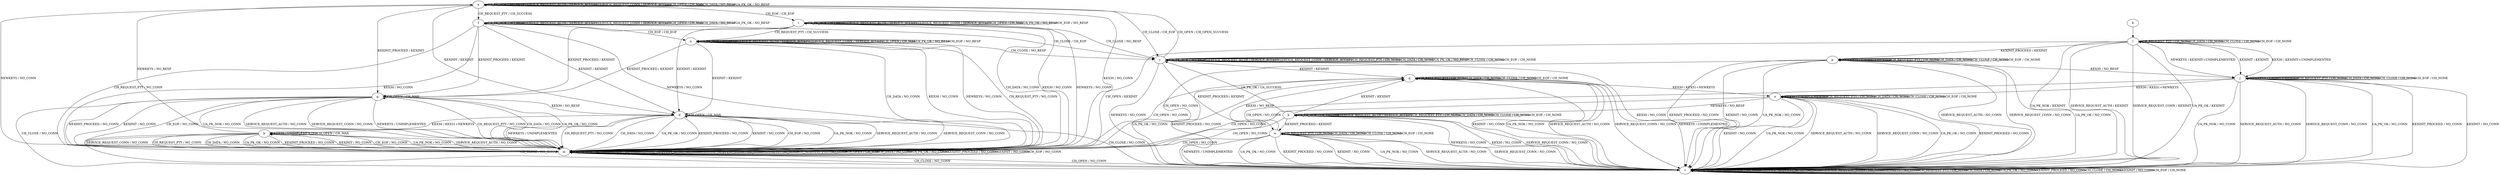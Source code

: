 digraph "" {
	graph ["Incoming time"=0.06467843055725098,
		"Outgoing time"=0.12675738334655762,
		Output="{'States': 18, 'Transitions': 222}",
		Reference="{'States': 18, 'Transitions': 222}",
		Solver=msat,
		Updated="{'States': 18, 'Transitions': 222}",
		"f-measure"=1.0,
		precision=1.0,
		recall=1.0
	];
	a -> a	[key=0,
		label="UA_PK_NOK / NO_RESP"];
	a -> a	[key=1,
		label="SERVICE_REQUEST_AUTH / SERVICE_ACCEPT"];
	a -> a	[key=2,
		label="SERVICE_REQUEST_CONN / SERVICE_ACCEPT"];
	a -> a	[key=3,
		label="CH_OPEN / CH_MAX"];
	a -> a	[key=4,
		label="CH_DATA / NO_RESP"];
	a -> a	[key=5,
		label="UA_PK_OK / NO_RESP"];
	a -> c	[key=0,
		label="CH_CLOSE / CH_EOF"];
	a -> d	[key=0,
		label="KEXINIT / KEXINIT"];
	a -> f	[key=0,
		label="CH_REQUEST_PTY / CH_SUCCESS"];
	a -> g	[key=0,
		label="KEXINIT_PROCEED / KEXINIT"];
	a -> i	[key=0,
		label="CH_EOF / CH_EOF"];
	a -> m	[key=0,
		label="KEX30 / NO_CONN"];
	a -> m	[key=1,
		label="NEWKEYS / NO_CONN"];
	b -> a	[key=0,
		label="NEWKEYS / NO_RESP"];
	b -> b	[key=0,
		label="KEX30 / UNIMPLEMENTED"];
	b -> b	[key=1,
		label="CH_OPEN / CH_MAX"];
	b -> m	[key=0,
		label="UA_PK_NOK / NO_CONN"];
	b -> m	[key=1,
		label="SERVICE_REQUEST_AUTH / NO_CONN"];
	b -> m	[key=2,
		label="SERVICE_REQUEST_CONN / NO_CONN"];
	b -> m	[key=3,
		label="CH_REQUEST_PTY / NO_CONN"];
	b -> m	[key=4,
		label="CH_DATA / NO_CONN"];
	b -> m	[key=5,
		label="UA_PK_OK / NO_CONN"];
	b -> m	[key=6,
		label="KEXINIT_PROCEED / NO_CONN"];
	b -> m	[key=7,
		label="KEXINIT / NO_CONN"];
	b -> m	[key=8,
		label="CH_EOF / NO_CONN"];
	b -> r	[key=0,
		label="CH_CLOSE / NO_CONN"];
	c -> a	[key=0,
		label="CH_OPEN / CH_OPEN_SUCCESS"];
	c -> c	[key=0,
		label="UA_PK_NOK / NO_RESP"];
	c -> c	[key=1,
		label="SERVICE_REQUEST_AUTH / SERVICE_ACCEPT"];
	c -> c	[key=2,
		label="SERVICE_REQUEST_CONN / SERVICE_ACCEPT"];
	c -> c	[key=3,
		label="CH_REQUEST_PTY / CH_NONE"];
	c -> c	[key=4,
		label="CH_DATA / CH_NONE"];
	c -> c	[key=5,
		label="UA_PK_OK / NO_RESP"];
	c -> c	[key=6,
		label="CH_CLOSE / CH_NONE"];
	c -> c	[key=7,
		label="CH_EOF / CH_NONE"];
	c -> e	[key=0,
		label="KEXINIT_PROCEED / KEXINIT"];
	c -> q	[key=0,
		label="KEXINIT / KEXINIT"];
	c -> r	[key=0,
		label="KEX30 / NO_CONN"];
	c -> r	[key=1,
		label="NEWKEYS / NO_CONN"];
	d -> b	[key=0,
		label="KEX30 / KEX31+NEWKEYS"];
	d -> d	[key=0,
		label="CH_OPEN / CH_MAX"];
	d -> m	[key=0,
		label="UA_PK_NOK / NO_CONN"];
	d -> m	[key=1,
		label="SERVICE_REQUEST_AUTH / NO_CONN"];
	d -> m	[key=2,
		label="SERVICE_REQUEST_CONN / NO_CONN"];
	d -> m	[key=3,
		label="NEWKEYS / UNIMPLEMENTED"];
	d -> m	[key=4,
		label="CH_REQUEST_PTY / NO_CONN"];
	d -> m	[key=5,
		label="CH_DATA / NO_CONN"];
	d -> m	[key=6,
		label="UA_PK_OK / NO_CONN"];
	d -> m	[key=7,
		label="KEXINIT_PROCEED / NO_CONN"];
	d -> m	[key=8,
		label="KEXINIT / NO_CONN"];
	d -> m	[key=9,
		label="CH_EOF / NO_CONN"];
	d -> r	[key=0,
		label="CH_CLOSE / NO_CONN"];
	e -> e	[key=0,
		label="CH_REQUEST_PTY / CH_NONE"];
	e -> e	[key=1,
		label="CH_DATA / CH_NONE"];
	e -> e	[key=2,
		label="CH_CLOSE / CH_NONE"];
	e -> e	[key=3,
		label="CH_EOF / CH_NONE"];
	e -> m	[key=0,
		label="CH_OPEN / NO_CONN"];
	e -> q	[key=0,
		label="KEX30 / NO_RESP"];
	e -> r	[key=0,
		label="UA_PK_NOK / NO_CONN"];
	e -> r	[key=1,
		label="SERVICE_REQUEST_AUTH / NO_CONN"];
	e -> r	[key=2,
		label="SERVICE_REQUEST_CONN / NO_CONN"];
	e -> r	[key=3,
		label="NEWKEYS / UNIMPLEMENTED"];
	e -> r	[key=4,
		label="UA_PK_OK / NO_CONN"];
	e -> r	[key=5,
		label="KEXINIT_PROCEED / NO_CONN"];
	e -> r	[key=6,
		label="KEXINIT / NO_CONN"];
	f -> c	[key=0,
		label="CH_CLOSE / CH_EOF"];
	f -> d	[key=0,
		label="KEXINIT / KEXINIT"];
	f -> f	[key=0,
		label="UA_PK_NOK / NO_RESP"];
	f -> f	[key=1,
		label="SERVICE_REQUEST_AUTH / SERVICE_ACCEPT"];
	f -> f	[key=2,
		label="SERVICE_REQUEST_CONN / SERVICE_ACCEPT"];
	f -> f	[key=3,
		label="CH_OPEN / CH_MAX"];
	f -> f	[key=4,
		label="CH_DATA / NO_RESP"];
	f -> f	[key=5,
		label="UA_PK_OK / NO_RESP"];
	f -> g	[key=0,
		label="KEXINIT_PROCEED / KEXINIT"];
	f -> m	[key=0,
		label="KEX30 / NO_CONN"];
	f -> m	[key=1,
		label="NEWKEYS / NO_CONN"];
	f -> m	[key=2,
		label="CH_REQUEST_PTY / NO_CONN"];
	f -> n	[key=0,
		label="CH_EOF / CH_EOF"];
	g -> d	[key=0,
		label="KEX30 / NO_RESP"];
	g -> g	[key=0,
		label="CH_OPEN / CH_MAX"];
	g -> m	[key=0,
		label="UA_PK_NOK / NO_CONN"];
	g -> m	[key=1,
		label="SERVICE_REQUEST_AUTH / NO_CONN"];
	g -> m	[key=2,
		label="SERVICE_REQUEST_CONN / NO_CONN"];
	g -> m	[key=3,
		label="NEWKEYS / UNIMPLEMENTED"];
	g -> m	[key=4,
		label="CH_REQUEST_PTY / NO_CONN"];
	g -> m	[key=5,
		label="CH_DATA / NO_CONN"];
	g -> m	[key=6,
		label="UA_PK_OK / NO_CONN"];
	g -> m	[key=7,
		label="KEXINIT_PROCEED / NO_CONN"];
	g -> m	[key=8,
		label="KEXINIT / NO_CONN"];
	g -> m	[key=9,
		label="CH_EOF / NO_CONN"];
	g -> r	[key=0,
		label="CH_CLOSE / NO_CONN"];
	h -> c	[key=0,
		label="UA_PK_OK / UA_SUCCESS"];
	h -> e	[key=0,
		label="KEXINIT_PROCEED / KEXINIT"];
	h -> h	[key=0,
		label="UA_PK_NOK / UA_FAILURE"];
	h -> h	[key=1,
		label="SERVICE_REQUEST_AUTH / SERVICE_ACCEPT"];
	h -> h	[key=2,
		label="CH_REQUEST_PTY / CH_NONE"];
	h -> h	[key=3,
		label="CH_DATA / CH_NONE"];
	h -> h	[key=4,
		label="CH_CLOSE / CH_NONE"];
	h -> h	[key=5,
		label="CH_EOF / CH_NONE"];
	h -> m	[key=0,
		label="CH_OPEN / NO_CONN"];
	h -> q	[key=0,
		label="KEXINIT / KEXINIT"];
	h -> r	[key=0,
		label="KEX30 / NO_CONN"];
	h -> r	[key=1,
		label="SERVICE_REQUEST_CONN / NO_CONN"];
	h -> r	[key=2,
		label="NEWKEYS / NO_CONN"];
	i -> c	[key=0,
		label="CH_CLOSE / NO_RESP"];
	i -> d	[key=0,
		label="KEXINIT / KEXINIT"];
	i -> g	[key=0,
		label="KEXINIT_PROCEED / KEXINIT"];
	i -> i	[key=0,
		label="UA_PK_NOK / NO_RESP"];
	i -> i	[key=1,
		label="SERVICE_REQUEST_AUTH / SERVICE_ACCEPT"];
	i -> i	[key=2,
		label="SERVICE_REQUEST_CONN / SERVICE_ACCEPT"];
	i -> i	[key=3,
		label="CH_OPEN / CH_MAX"];
	i -> i	[key=4,
		label="UA_PK_OK / NO_RESP"];
	i -> i	[key=5,
		label="CH_EOF / NO_RESP"];
	i -> m	[key=0,
		label="KEX30 / NO_CONN"];
	i -> m	[key=1,
		label="NEWKEYS / NO_CONN"];
	i -> m	[key=2,
		label="CH_DATA / NO_CONN"];
	i -> n	[key=0,
		label="CH_REQUEST_PTY / CH_SUCCESS"];
	j -> j	[key=0,
		label="NEWKEYS / UNIMPLEMENTED"];
	j -> j	[key=1,
		label="CH_REQUEST_PTY / CH_NONE"];
	j -> j	[key=2,
		label="CH_DATA / CH_NONE"];
	j -> j	[key=3,
		label="CH_CLOSE / CH_NONE"];
	j -> j	[key=4,
		label="CH_EOF / CH_NONE"];
	j -> m	[key=0,
		label="CH_OPEN / NO_CONN"];
	j -> o	[key=0,
		label="KEX30 / KEX31+NEWKEYS"];
	j -> r	[key=0,
		label="UA_PK_NOK / NO_CONN"];
	j -> r	[key=1,
		label="SERVICE_REQUEST_AUTH / NO_CONN"];
	j -> r	[key=2,
		label="SERVICE_REQUEST_CONN / NO_CONN"];
	j -> r	[key=3,
		label="UA_PK_OK / NO_CONN"];
	j -> r	[key=4,
		label="KEXINIT_PROCEED / NO_CONN"];
	j -> r	[key=5,
		label="KEXINIT / NO_CONN"];
	k -> l	[key=0];
	l -> j	[key=0,
		label="KEX30 / KEXINIT+UNIMPLEMENTED"];
	l -> j	[key=1,
		label="NEWKEYS / KEXINIT+UNIMPLEMENTED"];
	l -> j	[key=2,
		label="KEXINIT / KEXINIT"];
	l -> l	[key=0,
		label="CH_REQUEST_PTY / CH_NONE"];
	l -> l	[key=1,
		label="CH_DATA / CH_NONE"];
	l -> l	[key=2,
		label="CH_CLOSE / CH_NONE"];
	l -> l	[key=3,
		label="CH_EOF / CH_NONE"];
	l -> m	[key=0,
		label="CH_OPEN / KEXINIT"];
	l -> p	[key=0,
		label="KEXINIT_PROCEED / KEXINIT"];
	l -> r	[key=0,
		label="UA_PK_NOK / KEXINIT"];
	l -> r	[key=1,
		label="SERVICE_REQUEST_AUTH / KEXINIT"];
	l -> r	[key=2,
		label="SERVICE_REQUEST_CONN / KEXINIT"];
	l -> r	[key=3,
		label="UA_PK_OK / KEXINIT"];
	m -> m	[key=0,
		label="UA_PK_NOK / NO_CONN"];
	m -> m	[key=1,
		label="KEX30 / NO_CONN"];
	m -> m	[key=2,
		label="SERVICE_REQUEST_AUTH / NO_CONN"];
	m -> m	[key=3,
		label="SERVICE_REQUEST_CONN / NO_CONN"];
	m -> m	[key=4,
		label="NEWKEYS / NO_CONN"];
	m -> m	[key=5,
		label="CH_REQUEST_PTY / NO_CONN"];
	m -> m	[key=6,
		label="CH_OPEN / CH_MAX"];
	m -> m	[key=7,
		label="CH_DATA / NO_CONN"];
	m -> m	[key=8,
		label="UA_PK_OK / NO_CONN"];
	m -> m	[key=9,
		label="KEXINIT_PROCEED / NO_CONN"];
	m -> m	[key=10,
		label="KEXINIT / NO_CONN"];
	m -> m	[key=11,
		label="CH_EOF / NO_CONN"];
	m -> r	[key=0,
		label="CH_CLOSE / NO_CONN"];
	n -> c	[key=0,
		label="CH_CLOSE / NO_RESP"];
	n -> d	[key=0,
		label="KEXINIT / KEXINIT"];
	n -> g	[key=0,
		label="KEXINIT_PROCEED / KEXINIT"];
	n -> m	[key=0,
		label="KEX30 / NO_CONN"];
	n -> m	[key=1,
		label="NEWKEYS / NO_CONN"];
	n -> m	[key=2,
		label="CH_REQUEST_PTY / NO_CONN"];
	n -> m	[key=3,
		label="CH_DATA / NO_CONN"];
	n -> n	[key=0,
		label="UA_PK_NOK / NO_RESP"];
	n -> n	[key=1,
		label="SERVICE_REQUEST_AUTH / SERVICE_ACCEPT"];
	n -> n	[key=2,
		label="SERVICE_REQUEST_CONN / SERVICE_ACCEPT"];
	n -> n	[key=3,
		label="CH_OPEN / CH_MAX"];
	n -> n	[key=4,
		label="UA_PK_OK / NO_RESP"];
	n -> n	[key=5,
		label="CH_EOF / NO_RESP"];
	o -> h	[key=0,
		label="NEWKEYS / NO_RESP"];
	o -> m	[key=0,
		label="CH_OPEN / NO_CONN"];
	o -> o	[key=0,
		label="KEX30 / UNIMPLEMENTED"];
	o -> o	[key=1,
		label="CH_REQUEST_PTY / CH_NONE"];
	o -> o	[key=2,
		label="CH_DATA / CH_NONE"];
	o -> o	[key=3,
		label="CH_CLOSE / CH_NONE"];
	o -> o	[key=4,
		label="CH_EOF / CH_NONE"];
	o -> r	[key=0,
		label="UA_PK_NOK / NO_CONN"];
	o -> r	[key=1,
		label="SERVICE_REQUEST_AUTH / NO_CONN"];
	o -> r	[key=2,
		label="SERVICE_REQUEST_CONN / NO_CONN"];
	o -> r	[key=3,
		label="UA_PK_OK / NO_CONN"];
	o -> r	[key=4,
		label="KEXINIT_PROCEED / NO_CONN"];
	o -> r	[key=5,
		label="KEXINIT / NO_CONN"];
	p -> j	[key=0,
		label="KEX30 / NO_RESP"];
	p -> m	[key=0,
		label="CH_OPEN / NO_CONN"];
	p -> p	[key=0,
		label="NEWKEYS / UNIMPLEMENTED"];
	p -> p	[key=1,
		label="CH_REQUEST_PTY / CH_NONE"];
	p -> p	[key=2,
		label="CH_DATA / CH_NONE"];
	p -> p	[key=3,
		label="CH_CLOSE / CH_NONE"];
	p -> p	[key=4,
		label="CH_EOF / CH_NONE"];
	p -> r	[key=0,
		label="UA_PK_NOK / NO_CONN"];
	p -> r	[key=1,
		label="SERVICE_REQUEST_AUTH / NO_CONN"];
	p -> r	[key=2,
		label="SERVICE_REQUEST_CONN / NO_CONN"];
	p -> r	[key=3,
		label="UA_PK_OK / NO_CONN"];
	p -> r	[key=4,
		label="KEXINIT_PROCEED / NO_CONN"];
	p -> r	[key=5,
		label="KEXINIT / NO_CONN"];
	q -> m	[key=0,
		label="CH_OPEN / NO_CONN"];
	q -> o	[key=0,
		label="KEX30 / KEX31+NEWKEYS"];
	q -> q	[key=0,
		label="CH_REQUEST_PTY / CH_NONE"];
	q -> q	[key=1,
		label="CH_DATA / CH_NONE"];
	q -> q	[key=2,
		label="CH_CLOSE / CH_NONE"];
	q -> q	[key=3,
		label="CH_EOF / CH_NONE"];
	q -> r	[key=0,
		label="UA_PK_NOK / NO_CONN"];
	q -> r	[key=1,
		label="SERVICE_REQUEST_AUTH / NO_CONN"];
	q -> r	[key=2,
		label="SERVICE_REQUEST_CONN / NO_CONN"];
	q -> r	[key=3,
		label="NEWKEYS / UNIMPLEMENTED"];
	q -> r	[key=4,
		label="UA_PK_OK / NO_CONN"];
	q -> r	[key=5,
		label="KEXINIT_PROCEED / NO_CONN"];
	q -> r	[key=6,
		label="KEXINIT / NO_CONN"];
	r -> m	[key=0,
		label="CH_OPEN / NO_CONN"];
	r -> r	[key=0,
		label="UA_PK_NOK / NO_CONN"];
	r -> r	[key=1,
		label="KEX30 / NO_CONN"];
	r -> r	[key=2,
		label="SERVICE_REQUEST_AUTH / NO_CONN"];
	r -> r	[key=3,
		label="SERVICE_REQUEST_CONN / NO_CONN"];
	r -> r	[key=4,
		label="NEWKEYS / NO_CONN"];
	r -> r	[key=5,
		label="CH_REQUEST_PTY / CH_NONE"];
	r -> r	[key=6,
		label="CH_DATA / CH_NONE"];
	r -> r	[key=7,
		label="UA_PK_OK / NO_CONN"];
	r -> r	[key=8,
		label="KEXINIT_PROCEED / NO_CONN"];
	r -> r	[key=9,
		label="CH_CLOSE / CH_NONE"];
	r -> r	[key=10,
		label="KEXINIT / NO_CONN"];
	r -> r	[key=11,
		label="CH_EOF / CH_NONE"];
}
